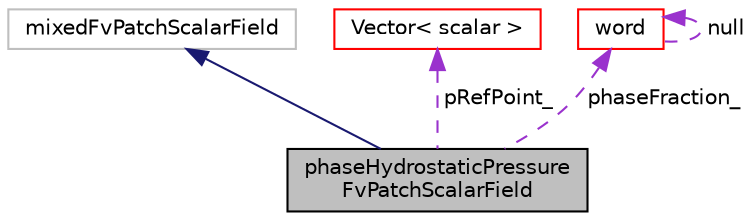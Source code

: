 digraph "phaseHydrostaticPressureFvPatchScalarField"
{
  bgcolor="transparent";
  edge [fontname="Helvetica",fontsize="10",labelfontname="Helvetica",labelfontsize="10"];
  node [fontname="Helvetica",fontsize="10",shape=record];
  Node2 [label="phaseHydrostaticPressure\lFvPatchScalarField",height=0.2,width=0.4,color="black", fillcolor="grey75", style="filled", fontcolor="black"];
  Node3 -> Node2 [dir="back",color="midnightblue",fontsize="10",style="solid",fontname="Helvetica"];
  Node3 [label="mixedFvPatchScalarField",height=0.2,width=0.4,color="grey75"];
  Node4 -> Node2 [dir="back",color="darkorchid3",fontsize="10",style="dashed",label=" pRefPoint_" ,fontname="Helvetica"];
  Node4 [label="Vector\< scalar \>",height=0.2,width=0.4,color="red",URL="$a29749.html"];
  Node11 -> Node2 [dir="back",color="darkorchid3",fontsize="10",style="dashed",label=" phaseFraction_" ,fontname="Helvetica"];
  Node11 [label="word",height=0.2,width=0.4,color="red",URL="$a29565.html",tooltip="A class for handling words, derived from string. "];
  Node11 -> Node11 [dir="back",color="darkorchid3",fontsize="10",style="dashed",label=" null" ,fontname="Helvetica"];
}
